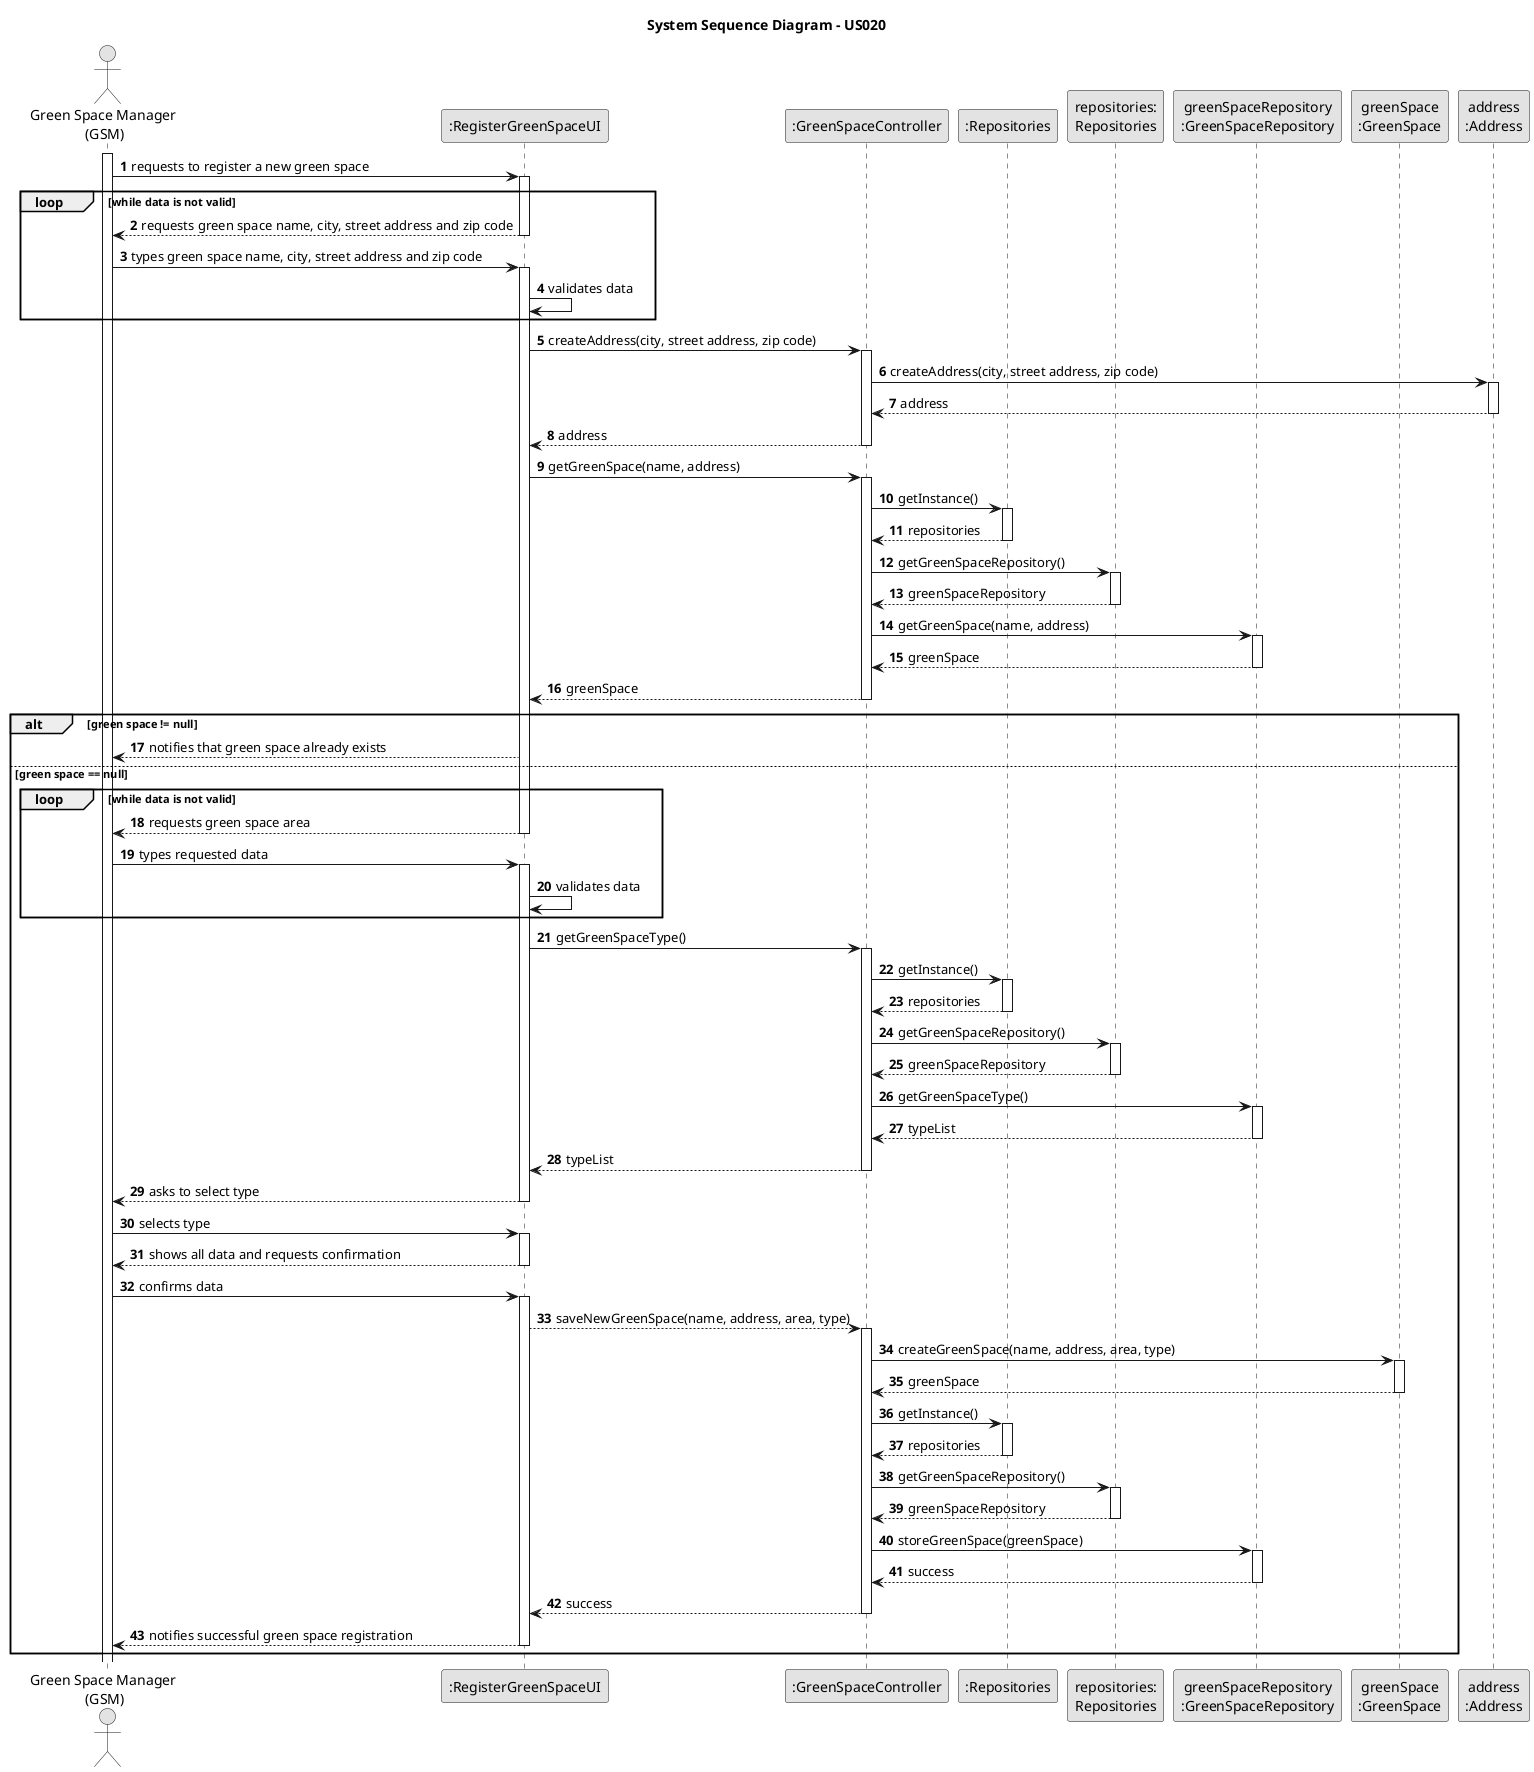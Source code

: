 @startuml
skinparam monochrome true
skinparam packageStyle rectangle
skinparam shadowing false

title System Sequence Diagram - US020

autonumber

actor "Green Space Manager \n(GSM)" as GRM
participant ":RegisterGreenSpaceUI" as UI
participant ":GreenSpaceController" as Controller
participant ":Repositories" as RepositorySingleton
participant "repositories:\nRepositories" as PLAT
participant "greenSpaceRepository\n:GreenSpaceRepository" as Repository
participant "greenSpace\n:GreenSpace" as GS
participant "address\n:Address" as Address
activate GRM

GRM -> UI : requests to register a new green space
activate UI
loop while data is not valid
UI --> GRM : requests green space name, city, street address and zip code
deactivate UI
GRM -> UI : types green space name, city, street address and zip code
activate UI
UI -> UI: validates data
end
UI -> Controller : createAddress(city, street address, zip code)
activate Controller
Controller -> Address : createAddress(city, street address, zip code)
activate Address
Address --> Controller : address
deactivate Address
Controller --> UI : address
deactivate Controller
UI -> Controller: getGreenSpace(name, address)
activate Controller
Controller -> RepositorySingleton : getInstance()
                                        activate RepositorySingleton

                                            RepositorySingleton --> Controller: repositories
                                        deactivate RepositorySingleton

                                        Controller -> PLAT : getGreenSpaceRepository()
                                        activate PLAT

                                            PLAT --> Controller : greenSpaceRepository
                                        deactivate PLAT
Controller -> Repository: getGreenSpace(name, address)
activate Repository
Repository --> Controller: greenSpace
deactivate Repository
Controller --> UI: greenSpace
deactivate Controller
alt green space != null
    UI --> GRM : notifies that green space already exists
    else green space == null
    loop while data is not valid
    UI --> GRM : requests green space area

deactivate UI
    GRM -> UI : types requested data
    activate UI
    UI -> UI: validates data
    end
    UI -> Controller: getGreenSpaceType()
    activate Controller
    Controller -> RepositorySingleton : getInstance()
                                            activate RepositorySingleton

                                                RepositorySingleton --> Controller: repositories
                                            deactivate RepositorySingleton

                                            Controller -> PLAT : getGreenSpaceRepository()
                                            activate PLAT

                                                PLAT --> Controller : greenSpaceRepository
                                            deactivate PLAT
    Controller -> Repository: getGreenSpaceType()
    activate Repository
    Repository --> Controller: typeList
    deactivate Repository
    Controller --> UI: typeList
    deactivate Controller
    UI --> GRM : asks to select type
    deactivate UI
    GRM -> UI : selects type
    activate UI
    UI --> GRM : shows all data and requests confirmation
    deactivate UI
deactivate UI
    GRM -> UI : confirms data
    activate UI
    UI --> Controller: saveNewGreenSpace(name, address, area, type)
    activate Controller
    Controller -> GS: createGreenSpace(name, address, area, type)
    activate GS
   GS --> Controller :greenSpace
   deactivate GS
   Controller -> RepositorySingleton : getInstance()
                                               activate RepositorySingleton

                                                   RepositorySingleton --> Controller: repositories
                                               deactivate RepositorySingleton

                                               Controller -> PLAT : getGreenSpaceRepository()
                                               activate PLAT

                                                   PLAT --> Controller : greenSpaceRepository
                                               deactivate PLAT
   Controller -> Repository: storeGreenSpace(greenSpace)
   activate Repository
   Repository --> Controller: success
   deactivate Repository
   Controller --> UI : success
   deactivate Controller
    UI --> GRM: notifies successful green space registration
deactivate UI
end
@enduml
